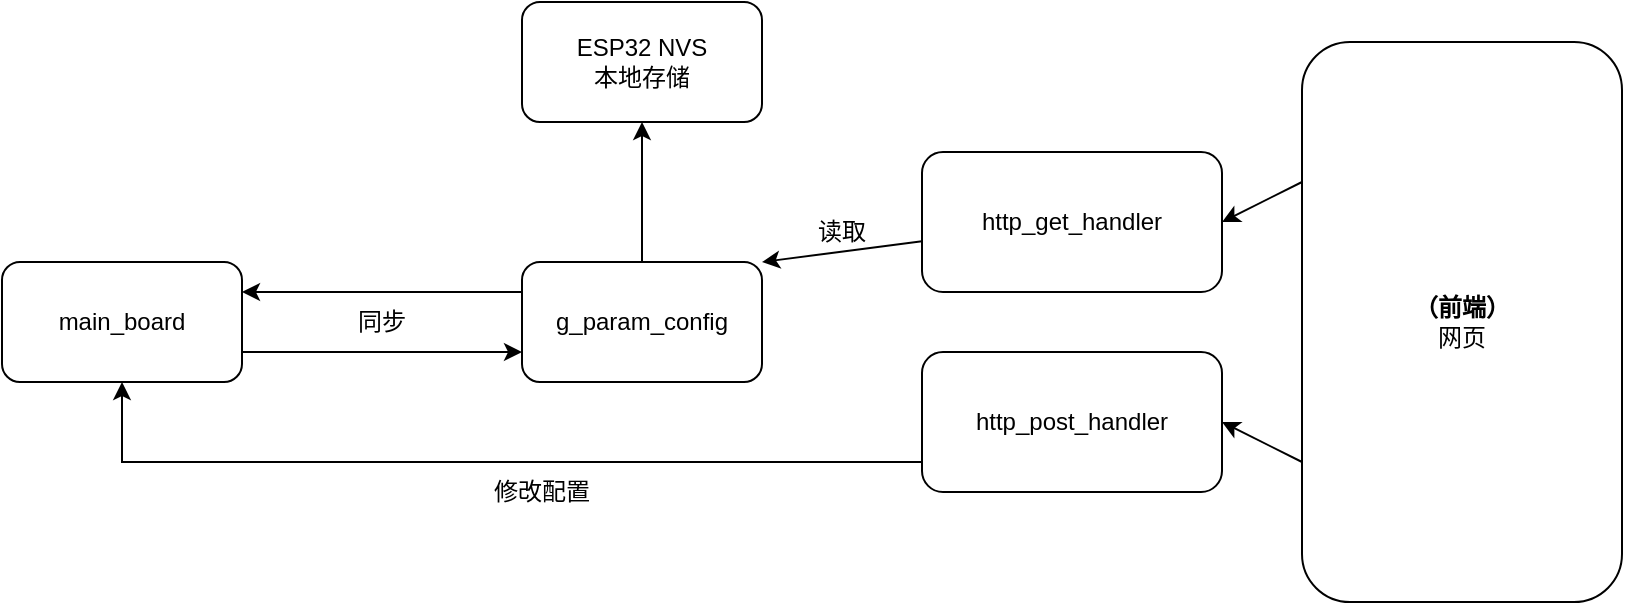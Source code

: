 <mxfile version="27.0.5">
  <diagram name="第 1 页" id="ydnND2vP-Fn7jRQaFelP">
    <mxGraphModel dx="946" dy="662" grid="1" gridSize="10" guides="1" tooltips="1" connect="1" arrows="1" fold="1" page="1" pageScale="1" pageWidth="827" pageHeight="1169" math="0" shadow="0">
      <root>
        <mxCell id="0" />
        <mxCell id="1" parent="0" />
        <mxCell id="U9GVbnfbl6RF7epvwp3p-3" style="edgeStyle=orthogonalEdgeStyle;rounded=0;orthogonalLoop=1;jettySize=auto;html=1;entryX=0.5;entryY=1;entryDx=0;entryDy=0;" edge="1" parent="1" source="U9GVbnfbl6RF7epvwp3p-1" target="U9GVbnfbl6RF7epvwp3p-2">
          <mxGeometry relative="1" as="geometry" />
        </mxCell>
        <mxCell id="U9GVbnfbl6RF7epvwp3p-7" style="edgeStyle=orthogonalEdgeStyle;rounded=0;orthogonalLoop=1;jettySize=auto;html=1;exitX=0;exitY=0.25;exitDx=0;exitDy=0;entryX=1;entryY=0.25;entryDx=0;entryDy=0;" edge="1" parent="1" source="U9GVbnfbl6RF7epvwp3p-1" target="U9GVbnfbl6RF7epvwp3p-4">
          <mxGeometry relative="1" as="geometry" />
        </mxCell>
        <mxCell id="U9GVbnfbl6RF7epvwp3p-1" value="g_param_config" style="rounded=1;whiteSpace=wrap;html=1;" vertex="1" parent="1">
          <mxGeometry x="390" y="360" width="120" height="60" as="geometry" />
        </mxCell>
        <mxCell id="U9GVbnfbl6RF7epvwp3p-2" value="ESP32 NVS&lt;div&gt;本地存储&lt;/div&gt;" style="rounded=1;whiteSpace=wrap;html=1;" vertex="1" parent="1">
          <mxGeometry x="390" y="230" width="120" height="60" as="geometry" />
        </mxCell>
        <mxCell id="U9GVbnfbl6RF7epvwp3p-4" value="main_board" style="rounded=1;whiteSpace=wrap;html=1;" vertex="1" parent="1">
          <mxGeometry x="130" y="360" width="120" height="60" as="geometry" />
        </mxCell>
        <mxCell id="U9GVbnfbl6RF7epvwp3p-6" value="" style="endArrow=classic;html=1;rounded=0;exitX=1;exitY=0.75;exitDx=0;exitDy=0;entryX=0;entryY=0.75;entryDx=0;entryDy=0;" edge="1" parent="1" source="U9GVbnfbl6RF7epvwp3p-4" target="U9GVbnfbl6RF7epvwp3p-1">
          <mxGeometry width="50" height="50" relative="1" as="geometry">
            <mxPoint x="350" y="470" as="sourcePoint" />
            <mxPoint x="400" y="420" as="targetPoint" />
          </mxGeometry>
        </mxCell>
        <mxCell id="U9GVbnfbl6RF7epvwp3p-8" value="同步" style="text;html=1;align=center;verticalAlign=middle;whiteSpace=wrap;rounded=0;" vertex="1" parent="1">
          <mxGeometry x="290" y="375" width="60" height="30" as="geometry" />
        </mxCell>
        <mxCell id="U9GVbnfbl6RF7epvwp3p-11" style="rounded=0;orthogonalLoop=1;jettySize=auto;html=1;entryX=1;entryY=0;entryDx=0;entryDy=0;" edge="1" parent="1" source="U9GVbnfbl6RF7epvwp3p-9" target="U9GVbnfbl6RF7epvwp3p-1">
          <mxGeometry relative="1" as="geometry" />
        </mxCell>
        <mxCell id="U9GVbnfbl6RF7epvwp3p-9" value="http_get_handler" style="rounded=1;whiteSpace=wrap;html=1;" vertex="1" parent="1">
          <mxGeometry x="590" y="305" width="150" height="70" as="geometry" />
        </mxCell>
        <mxCell id="U9GVbnfbl6RF7epvwp3p-13" style="edgeStyle=orthogonalEdgeStyle;rounded=0;orthogonalLoop=1;jettySize=auto;html=1;entryX=0.5;entryY=1;entryDx=0;entryDy=0;" edge="1" parent="1" source="U9GVbnfbl6RF7epvwp3p-10" target="U9GVbnfbl6RF7epvwp3p-4">
          <mxGeometry relative="1" as="geometry">
            <Array as="points">
              <mxPoint x="190" y="460" />
            </Array>
          </mxGeometry>
        </mxCell>
        <mxCell id="U9GVbnfbl6RF7epvwp3p-10" value="http_post_handler" style="rounded=1;whiteSpace=wrap;html=1;" vertex="1" parent="1">
          <mxGeometry x="590" y="405" width="150" height="70" as="geometry" />
        </mxCell>
        <mxCell id="U9GVbnfbl6RF7epvwp3p-12" value="读取" style="text;html=1;align=center;verticalAlign=middle;whiteSpace=wrap;rounded=0;" vertex="1" parent="1">
          <mxGeometry x="520" y="330" width="60" height="30" as="geometry" />
        </mxCell>
        <mxCell id="U9GVbnfbl6RF7epvwp3p-14" value="修改配置" style="text;html=1;align=center;verticalAlign=middle;whiteSpace=wrap;rounded=0;" vertex="1" parent="1">
          <mxGeometry x="370" y="460" width="60" height="30" as="geometry" />
        </mxCell>
        <mxCell id="U9GVbnfbl6RF7epvwp3p-16" style="rounded=0;orthogonalLoop=1;jettySize=auto;html=1;exitX=0;exitY=0.25;exitDx=0;exitDy=0;entryX=1;entryY=0.5;entryDx=0;entryDy=0;" edge="1" parent="1" source="U9GVbnfbl6RF7epvwp3p-15" target="U9GVbnfbl6RF7epvwp3p-9">
          <mxGeometry relative="1" as="geometry" />
        </mxCell>
        <mxCell id="U9GVbnfbl6RF7epvwp3p-17" style="rounded=0;orthogonalLoop=1;jettySize=auto;html=1;exitX=0;exitY=0.75;exitDx=0;exitDy=0;entryX=1;entryY=0.5;entryDx=0;entryDy=0;" edge="1" parent="1" source="U9GVbnfbl6RF7epvwp3p-15" target="U9GVbnfbl6RF7epvwp3p-10">
          <mxGeometry relative="1" as="geometry" />
        </mxCell>
        <mxCell id="U9GVbnfbl6RF7epvwp3p-15" value="&lt;div&gt;&lt;b&gt;（前端）&lt;/b&gt;&lt;/div&gt;网页" style="rounded=1;whiteSpace=wrap;html=1;" vertex="1" parent="1">
          <mxGeometry x="780" y="250" width="160" height="280" as="geometry" />
        </mxCell>
      </root>
    </mxGraphModel>
  </diagram>
</mxfile>
